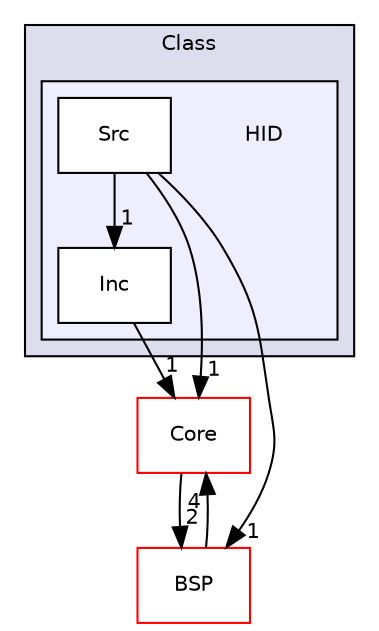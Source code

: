 digraph "/home/developer/mtrain-firmware/external/middleware/STM32_USB_Device_Library/Class/HID" {
  compound=true
  node [ fontsize="10", fontname="Helvetica"];
  edge [ labelfontsize="10", labelfontname="Helvetica"];
  subgraph clusterdir_15392ef346dfcd144f2859cb33b3c01f {
    graph [ bgcolor="#ddddee", pencolor="black", label="Class" fontname="Helvetica", fontsize="10", URL="dir_15392ef346dfcd144f2859cb33b3c01f.html"]
  subgraph clusterdir_15bdb2435714e159d96bdf1053587c5a {
    graph [ bgcolor="#eeeeff", pencolor="black", label="" URL="dir_15bdb2435714e159d96bdf1053587c5a.html"];
    dir_15bdb2435714e159d96bdf1053587c5a [shape=plaintext label="HID"];
    dir_126a26500c0c05156f2a99d74b61266b [shape=box label="Inc" color="black" fillcolor="white" style="filled" URL="dir_126a26500c0c05156f2a99d74b61266b.html"];
    dir_4155d9542acc18ee37661e7f0aa68f23 [shape=box label="Src" color="black" fillcolor="white" style="filled" URL="dir_4155d9542acc18ee37661e7f0aa68f23.html"];
  }
  }
  dir_19e504b8294315d876b43ba053bc3f8f [shape=box label="Core" fillcolor="white" style="filled" color="red" URL="dir_19e504b8294315d876b43ba053bc3f8f.html"];
  dir_350c8a3315b9de76597c9530ef31a96a [shape=box label="BSP" fillcolor="white" style="filled" color="red" URL="dir_350c8a3315b9de76597c9530ef31a96a.html"];
  dir_4155d9542acc18ee37661e7f0aa68f23->dir_19e504b8294315d876b43ba053bc3f8f [headlabel="1", labeldistance=1.5 headhref="dir_000069_000076.html"];
  dir_4155d9542acc18ee37661e7f0aa68f23->dir_126a26500c0c05156f2a99d74b61266b [headlabel="1", labeldistance=1.5 headhref="dir_000069_000068.html"];
  dir_4155d9542acc18ee37661e7f0aa68f23->dir_350c8a3315b9de76597c9530ef31a96a [headlabel="1", labeldistance=1.5 headhref="dir_000069_000009.html"];
  dir_19e504b8294315d876b43ba053bc3f8f->dir_350c8a3315b9de76597c9530ef31a96a [headlabel="2", labeldistance=1.5 headhref="dir_000076_000009.html"];
  dir_126a26500c0c05156f2a99d74b61266b->dir_19e504b8294315d876b43ba053bc3f8f [headlabel="1", labeldistance=1.5 headhref="dir_000068_000076.html"];
  dir_350c8a3315b9de76597c9530ef31a96a->dir_19e504b8294315d876b43ba053bc3f8f [headlabel="4", labeldistance=1.5 headhref="dir_000009_000076.html"];
}

